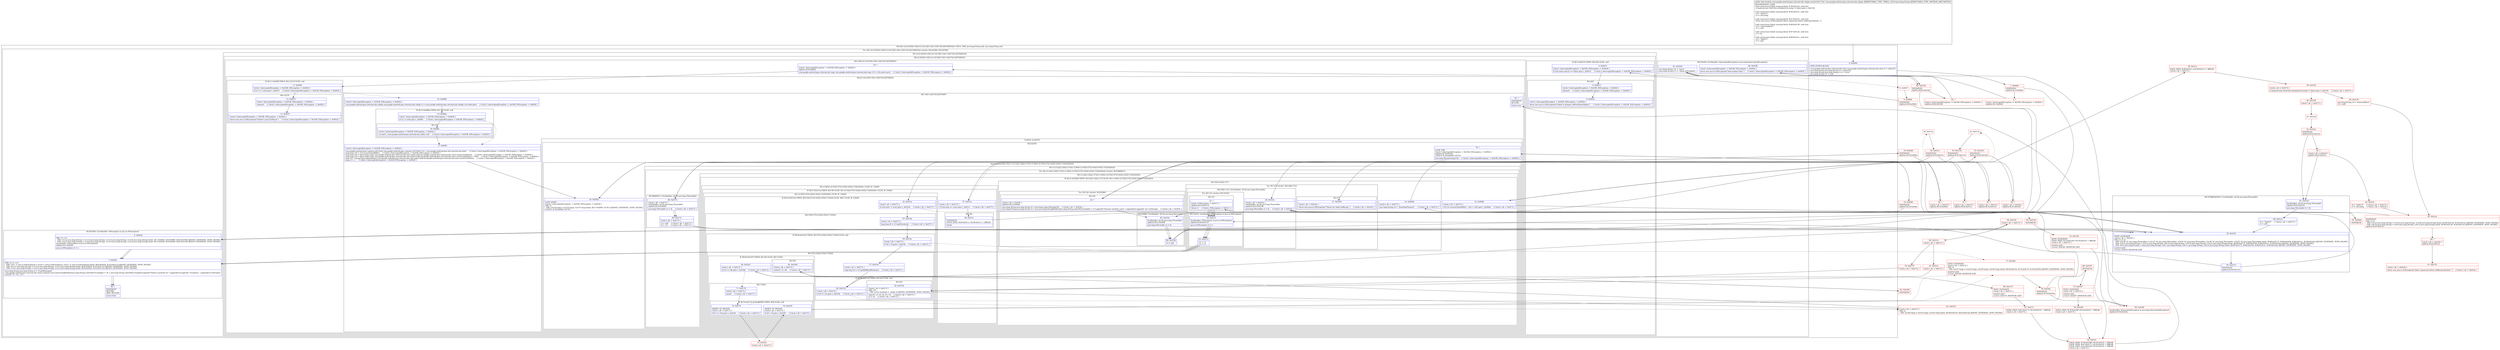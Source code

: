 digraph "CFG forcom.google.android.gms.internal.ads.zzbgm.zzex(Ljava\/lang\/String;)Z" {
subgraph cluster_Region_1398474931 {
label = "R(2:0|(1:(2:(2:4|5)|(2:10|(2:(2:12|13)|(5:14|(1:16)|17|(2:d2|79)|95)))))) | DECL_VAR: java.lang.String null, java.lang.String null\l";
node [shape=record,color=blue];
Node_0 [shape=record,label="{0\:\ 0x0000|MTH_ENTER_BLOCK\l|com.google.android.gms.internal.ads.zzhn com.google.android.gms.internal.ads.zzhn r2 = zzfa(r25)\ljava.lang.String java.lang.String r5 = zzey(r25)\ljava.lang.String java.lang.String r12 = \"error\"\ljava.lang.String r11 = null\l}"];
subgraph cluster_TryCatchRegion_1775930950 {
label = "Try: R(1:(2:(2:4|5)|(2:10|(2:(2:12|13)|(5:14|(1:16)|17|(2:d2|79)|95))))) catches: R(2:81|84), R(3:6|7|94)";
node [shape=record,color=blue];
subgraph cluster_Region_750986030 {
label = "R(1:(2:(2:4|5)|(2:10|(2:(2:12|13)|(5:14|(1:16)|17|(2:d2|79)|95)))))";
node [shape=record,color=blue];
subgraph cluster_Region_1275100381 {
label = "R(2:(2:4|5)|(2:10|(2:(2:12|13)|(5:14|(1:16)|17|(2:d2|79)|95))))";
node [shape=record,color=blue];
subgraph cluster_IfRegion_724845819 {
label = "IF [B:3:0x0013] THEN: R(2:4|5) ELSE: null";
node [shape=record,color=blue];
Node_3 [shape=record,label="{3\:\ 0x0013|Catch:\{ InterruptedException \-\> 0x018f, IOException \-\> 0x0024 \}\l|if (r24.zzefs.zza(r2) == false) goto L_0x0015     \/\/ Catch:\{ InterruptedException \-\> 0x018f, IOException \-\> 0x0024 \}\l}"];
subgraph cluster_Region_598061171 {
label = "R(2:4|5)";
node [shape=record,color=blue];
Node_4 [shape=record,label="{4\:\ 0x0015|Catch:\{ InterruptedException \-\> 0x018f, IOException \-\> 0x0024 \}\l|release()     \/\/ Catch:\{ InterruptedException \-\> 0x018f, IOException \-\> 0x0024 \}\l}"];
Node_5 [shape=record,label="{5\:\ 0x0023|Catch:\{ InterruptedException \-\> 0x018f, IOException \-\> 0x0024 \}\l|throw new java.io.IOException(\"Failed to prepare AdExoPlayerHelper\")     \/\/ Catch:\{ InterruptedException \-\> 0x018f, IOException \-\> 0x0024 \}\l}"];
}
}
subgraph cluster_Region_211636897 {
label = "R(2:10|(2:(2:12|13)|(5:14|(1:16)|17|(2:d2|79)|95)))";
node [shape=record,color=blue];
Node_10 [shape=record,label="{10\:\ ?|Catch:\{ InterruptedException \-\> 0x018f, IOException \-\> 0x0024 \}\lSplitter:B:9:0x0069\l|com.google.android.gms.internal.ads.zzge com.google.android.gms.internal.ads.zzge r13 = r24.zzefs.zzys()     \/\/ Catch:\{ InterruptedException \-\> 0x018f, IOException \-\> 0x0024 \}\l}"];
subgraph cluster_Region_514896639 {
label = "R(2:(2:12|13)|(5:14|(1:16)|17|(2:d2|79)|95))";
node [shape=record,color=blue];
subgraph cluster_IfRegion_281450318 {
label = "IF [B:11:0x006f] THEN: R(2:12|13) ELSE: null";
node [shape=record,color=blue];
Node_11 [shape=record,label="{11\:\ 0x006f|Catch:\{ InterruptedException \-\> 0x018f, IOException \-\> 0x0024 \}\l|if (r13 == null) goto L_0x0071     \/\/ Catch:\{ InterruptedException \-\> 0x018f, IOException \-\> 0x0024 \}\l}"];
subgraph cluster_Region_727660628 {
label = "R(2:12|13)";
node [shape=record,color=blue];
Node_12 [shape=record,label="{12\:\ 0x0071|Catch:\{ InterruptedException \-\> 0x018f, IOException \-\> 0x0024 \}\l|release()     \/\/ Catch:\{ InterruptedException \-\> 0x018f, IOException \-\> 0x0024 \}\l}"];
Node_13 [shape=record,label="{13\:\ 0x007f|Catch:\{ InterruptedException \-\> 0x018f, IOException \-\> 0x0024 \}\l|throw new java.io.IOException(\"Failed to get ExoPlayer\")     \/\/ Catch:\{ InterruptedException \-\> 0x018f, IOException \-\> 0x0024 \}\l}"];
}
}
subgraph cluster_Region_1474373958 {
label = "R(5:14|(1:16)|17|(2:d2|79)|95)";
node [shape=record,color=blue];
Node_14 [shape=record,label="{14\:\ 0x0080|Catch:\{ InterruptedException \-\> 0x018f, IOException \-\> 0x0024 \}\l|com.google.android.gms.internal.ads.zzbdg com.google.android.gms.internal.ads.zzbdg r2 = (com.google.android.gms.internal.ads.zzbdg) r24.zzehv.get()     \/\/ Catch:\{ InterruptedException \-\> 0x018f, IOException \-\> 0x0024 \}\l}"];
subgraph cluster_IfRegion_1941551123 {
label = "IF [B:15:0x008a] THEN: R(1:16) ELSE: null";
node [shape=record,color=blue];
Node_15 [shape=record,label="{15\:\ 0x008a|Catch:\{ InterruptedException \-\> 0x018f, IOException \-\> 0x0024 \}\l|if (r2 != null) goto L_0x008c     \/\/ Catch:\{ InterruptedException \-\> 0x018f, IOException \-\> 0x0024 \}\l}"];
subgraph cluster_Region_859496810 {
label = "R(1:16)";
node [shape=record,color=blue];
Node_16 [shape=record,label="{16\:\ 0x008c|Catch:\{ InterruptedException \-\> 0x018f, IOException \-\> 0x0024 \}\l|r2.zza(r5, (com.google.android.gms.internal.ads.zzbfu) r24)     \/\/ Catch:\{ InterruptedException \-\> 0x018f, IOException \-\> 0x0024 \}\l}"];
}
}
Node_17 [shape=record,label="{17\:\ 0x0091|Catch:\{ InterruptedException \-\> 0x018f, IOException \-\> 0x0024 \}\l|com.google.android.gms.common.util.Clock com.google.android.gms.common.util.Clock r14 = com.google.android.gms.ads.internal.zzk.zzln()     \/\/ Catch:\{ InterruptedException \-\> 0x018f, IOException \-\> 0x0024 \}\llong long r16 = r14.currentTimeMillis()     \/\/ Catch:\{ InterruptedException \-\> 0x018f, IOException \-\> 0x0024 \}\llong long r18 = ((java.lang.Long) com.google.android.gms.internal.ads.zzyr.zzpe().zzd(com.google.android.gms.internal.ads.zzact.zzclz)).longValue()     \/\/ Catch:\{ InterruptedException \-\> 0x018f, IOException \-\> 0x0024 \}\llong long r20 = ((java.lang.Long) com.google.android.gms.internal.ads.zzyr.zzpe().zzd(com.google.android.gms.internal.ads.zzact.zzcly)).longValue() * 1000     \/\/ Catch:\{ InterruptedException \-\> 0x018f, IOException \-\> 0x0024 \}\llong r22 = (long) ((java.lang.Integer) com.google.android.gms.internal.ads.zzyr.zzpe().zzd(com.google.android.gms.internal.ads.zzact.zzclx)).intValue()     \/\/ Catch:\{ InterruptedException \-\> 0x018f, IOException \-\> 0x0024 \}\llong r2 = \-1     \/\/ Catch:\{ InterruptedException \-\> 0x018f, IOException \-\> 0x0024 \}\l}"];
subgraph cluster_LoopRegion_1693863798 {
label = "LOOP:0: (2:d2|79)";
node [shape=record,color=blue];
subgraph cluster_Region_1096279011 {
label = "R(2:d2|79)";
node [shape=record,color=blue];
subgraph cluster_SynchronizedRegion_1784565171 {
label = "Synchronized:R(2:18|(1:(1:(3:22|(1:24)|(1:27))(1:(1:90)(1:(2:55|(3:57|(1:62)|(1:65)(2:71|(0))))(0))))))";
node [shape=record,color=blue];
Node_18 [shape=record,label="{18\:\ 0x00d2|LOOP_START\lCatch:\{ InterruptedException \-\> 0x018f, IOException \-\> 0x0024 \}\lPHI: r2 \l  PHI: (r2v24 long) = (r2v23 long), (r2v37 long) binds: [B:17:0x0091, B:79:?] A[DONT_GENERATE, DONT_INLINE]\lLOOP:0: B:18:0x00d2\-\>B:79:?\l}"];
subgraph cluster_Region_1910652237 {
label = "R(1:(1:(3:22|(1:24)|(1:27))(1:(1:90)(1:(2:55|(3:57|(1:62)|(1:65)(2:71|(0))))(0)))))";
node [shape=record,color=blue];
subgraph cluster_TryCatchRegion_598554301 {
label = "Try: R(1:(3:22|(1:24)|(1:27))(1:(1:90)(1:(2:55|(3:57|(1:62)|(1:65)(2:71|(0))))(0)))) catches: R(3:68|69|31)";
node [shape=record,color=blue];
subgraph cluster_Region_1979076673 {
label = "R(1:(3:22|(1:24)|(1:27))(1:(1:90)(1:(2:55|(3:57|(1:62)|(1:65)(2:71|(0))))(0))))";
node [shape=record,color=blue];
subgraph cluster_IfRegion_192842781 {
label = "IF [B:21:0x00db] THEN: R(3:22|(1:24)|(1:27)) ELSE: R(1:(1:90)(1:(2:55|(3:57|(1:62)|(1:65)(2:71|(0))))(0)))";
node [shape=record,color=blue];
Node_21 [shape=record,label="{21\:\ 0x00db|Catch:\{ all \-\> 0x0172 \}\l|if ((r14.currentTimeMillis() \- r16) \> r20) goto L_0x00dd     \/\/ Catch:\{ all \-\> 0x0172 \}\l}"];
subgraph cluster_Region_760338101 {
label = "R(3:22|(1:24)|(1:27))";
node [shape=record,color=blue];
Node_22 [shape=record,label="{22\:\ 0x00dd|Catch:\{ all \-\> 0x0172 \}\l|java.lang.String r4 = \"downloadTimeout\"     \/\/ Catch:\{ all \-\> 0x0172 \}\l}"];
subgraph cluster_TryCatchRegion_1843247257 {
label = "Try: R(1:24) catches: R(2:85|86)";
node [shape=record,color=blue];
subgraph cluster_Region_530729366 {
label = "R(1:24)";
node [shape=record,color=blue];
Node_24 [shape=record,label="{24\:\ ?|Catch:\{ all \-\> 0x019c \}\lSplitter:B:23:0x00df\l|java.lang.String java.lang.String r2 = java.lang.Long.toString(r20)     \/\/ Catch:\{ all \-\> 0x019c \}\ljava.lang.String java.lang.String r3 = new java.lang.StringBuilder(java.lang.String.valueOf(r2).length() + 27).append(\"Timeout reached. Limit: \").append(r2).append(\" ms\").toString()     \/\/ Catch:\{ all \-\> 0x019c \}\l}"];
}
subgraph cluster_Region_540198364 {
label = "R(2:85|86) | ExcHandler: all (th java.lang.Throwable)\l";
node [shape=record,color=blue];
Node_85 [shape=record,label="{85\:\ 0x019c|ExcHandler: all (th java.lang.Throwable)\lSplitter:B:23:0x00df\l|java.lang.Throwable r2 = th\l}"];
Node_86 [shape=record,label="{86\:\ 0x019d|r3 = null\l}"];
}
}
subgraph cluster_TryCatchRegion_230025274 {
label = "Try: R(1:27) catches: R(2:28|(1:31))";
node [shape=record,color=blue];
subgraph cluster_Region_1197944815 {
label = "R(1:27)";
node [shape=record,color=blue];
Node_27 [shape=record,label="{27\:\ 0x010d|Catch:\{ all \-\> 0x010e \}\l|throw new java.io.IOException(\"Timed out while buffering.\")     \/\/ Catch:\{ all \-\> 0x010e \}\l}"];
}
subgraph cluster_Region_13900570 {
label = "R(2:28|(1:31)) | ExcHandler: all (th java.lang.Throwable)\l";
node [shape=record,color=blue];
Node_28 [shape=record,label="{28\:\ 0x010e|Catch:\{ all \-\> 0x010e \}\lExcHandler: all (th java.lang.Throwable)\lSplitter:B:25:0x0106\l|java.lang.Throwable r2 = th     \/\/ Catch:\{ all \-\> 0x010e \}\l}"];
subgraph cluster_TryCatchRegion_5075689 {
label = "Try: R(1:31) catches: R(2:32|33)";
node [shape=record,color=blue];
subgraph cluster_Region_572239586 {
label = "R(1:31)";
node [shape=record,color=blue];
Node_31 [shape=record,label="{31\:\ ?|Catch:\{ IOException \-\> 0x0111 \}\lSplitter:B:30:0x0110\l|throw r2     \/\/ Catch:\{ IOException \-\> 0x0111 \}\l}"];
}
subgraph cluster_Region_2140957551 {
label = "R(2:32|33) | ExcHandler: IOException (e java.io.IOException)\l";
node [shape=record,color=blue];
Node_32 [shape=record,label="{32\:\ 0x0111|ExcHandler: IOException (e java.io.IOException)\lSplitter:B:30:0x0110\l|java.io.IOException r2 = e\l}"];
Node_33 [shape=record,label="{33\:\ 0x0112|r11 = r3\lr12 = r4\l}"];
}
}
}
}
}
subgraph cluster_Region_1560143129 {
label = "R(1:(1:90)(1:(2:55|(3:57|(1:62)|(1:65)(2:71|(0))))(0))) | ELSE_IF_CHAIN\l";
node [shape=record,color=blue];
subgraph cluster_IfRegion_2085697879 {
label = "IF [B:37:0x011a] THEN: R(1:90) ELSE: R(1:(2:55|(3:57|(1:62)|(1:65)(2:71|(0))))(0)) | ELSE_IF_CHAIN\l";
node [shape=record,color=blue];
Node_37 [shape=record,label="{37\:\ 0x011a|Catch:\{ all \-\> 0x0172 \}\l|if (r24.zzeij == true) goto L_0x011c     \/\/ Catch:\{ all \-\> 0x0172 \}\l}"];
subgraph cluster_Region_392222222 {
label = "R(1:90)";
node [shape=record,color=blue];
Node_90 [shape=record,label="{90\:\ 0x011c|SYNTHETIC\lEDGE_INSN: B:90:0x011c\-\>B:38:0x011c ?: BREAK  \l|break\l}"];
}
subgraph cluster_Region_1760761534 {
label = "R(1:(2:55|(3:57|(1:62)|(1:65)(2:71|(0))))(0)) | ELSE_IF_CHAIN\l";
node [shape=record,color=blue];
subgraph cluster_IfRegion_1528161172 {
label = "IF [B:52:0x013e] THEN: R(2:55|(3:57|(1:62)|(1:65)(2:71|(0)))) ELSE: R(0) | ELSE_IF_CHAIN\l";
node [shape=record,color=blue];
Node_52 [shape=record,label="{52\:\ 0x013e|Catch:\{ all \-\> 0x0172 \}\l|if (r24.zzeir != true) goto L_0x0144     \/\/ Catch:\{ all \-\> 0x0172 \}\l}"];
subgraph cluster_Region_1595204988 {
label = "R(2:55|(3:57|(1:62)|(1:65)(2:71|(0))))";
node [shape=record,color=blue];
Node_55 [shape=record,label="{55\:\ 0x0144|Catch:\{ all \-\> 0x0172 \}\l|long long r8 = r13.getDuration()     \/\/ Catch:\{ all \-\> 0x0172 \}\l}"];
subgraph cluster_IfRegion_606549957 {
label = "IF [B:56:0x014c] THEN: R(3:57|(1:62)|(1:65)(2:71|(0))) ELSE: null";
node [shape=record,color=blue];
Node_56 [shape=record,label="{56\:\ 0x014c|Catch:\{ all \-\> 0x0172 \}\l|if (r8 \> 0) goto L_0x014e     \/\/ Catch:\{ all \-\> 0x0172 \}\l}"];
subgraph cluster_Region_831487372 {
label = "R(3:57|(1:62)|(1:65)(2:71|(0)))";
node [shape=record,color=blue];
Node_57 [shape=record,label="{57\:\ 0x014e|Catch:\{ all \-\> 0x0172 \}\l|long long r6 = r13.getBufferedPosition()     \/\/ Catch:\{ all \-\> 0x0172 \}\l}"];
subgraph cluster_IfRegion_1577352452 {
label = "IF [B:58:0x0154] THEN: R(1:62) ELSE: null";
node [shape=record,color=blue];
Node_58 [shape=record,label="{58\:\ 0x0154|Catch:\{ all \-\> 0x0172 \}\l|if (r6 != r2) goto L_0x0156     \/\/ Catch:\{ all \-\> 0x0172 \}\l}"];
subgraph cluster_Region_424077547 {
label = "R(1:62)";
node [shape=record,color=blue];
Node_62 [shape=record,label="{62\:\ 0x015d|Catch:\{ all \-\> 0x0172 \}\lPHI: r10 \l  PHI: (r10v1 boolean) =  binds: [] A[DONT_GENERATE, DONT_INLINE]\l|zza(r25, r5, r6, r8, r6 \> 0)     \/\/ Catch:\{ all \-\> 0x0172 \}\lr2 = r6     \/\/ Catch:\{ all \-\> 0x0172 \}\l}"];
}
}
subgraph cluster_IfRegion_1505137176 {
label = "IF [B:64:0x0167] THEN: R(1:65) ELSE: R(2:71|(0))";
node [shape=record,color=blue];
Node_64 [shape=record,label="{64\:\ 0x0167|Catch:\{ all \-\> 0x0172 \}\l|if (r6 \>= r8) goto L_0x0169     \/\/ Catch:\{ all \-\> 0x0172 \}\l}"];
subgraph cluster_Region_315848160 {
label = "R(1:65)";
node [shape=record,color=blue];
Node_65 [shape=record,label="{65\:\ 0x0169|Catch:\{ all \-\> 0x0172 \}\l|zzb(r25, r5, r8)     \/\/ Catch:\{ all \-\> 0x0172 \}\l}"];
}
subgraph cluster_Region_779874848 {
label = "R(2:71|(0))";
node [shape=record,color=blue];
Node_71 [shape=record,label="{71\:\ 0x0178|Catch:\{ all \-\> 0x0172 \}\l|zzzw()     \/\/ Catch:\{ all \-\> 0x0172 \}\l}"];
subgraph cluster_IfRegion_560268113 {
label = "IF [B:72:0x017f, B:74:0x0185] THEN: R(0) ELSE: null";
node [shape=record,color=blue];
Node_72 [shape=record,label="{72\:\ 0x017f|ADDED_TO_REGION\lCatch:\{ all \-\> 0x0172 \}\l|if (0 \>= r22) goto L_0x0181     \/\/ Catch:\{ all \-\> 0x0172 \}\l}"];
Node_74 [shape=record,label="{74\:\ 0x0185|ADDED_TO_REGION\lCatch:\{ all \-\> 0x0172 \}\l|if (r6 \> 0) goto L_0x0187     \/\/ Catch:\{ all \-\> 0x0172 \}\l}"];
subgraph cluster_Region_1060802887 {
label = "R(0)";
node [shape=record,color=blue];
}
}
}
}
}
}
}
subgraph cluster_Region_1334589176 {
label = "R(0)";
node [shape=record,color=blue];
}
}
}
}
}
}
}
subgraph cluster_Region_1489421940 {
label = "R(3:68|69|31) | ExcHandler: all (th java.lang.Throwable)\l";
node [shape=record,color=blue];
Node_68 [shape=record,label="{68\:\ 0x0172|Catch:\{ all \-\> 0x0172 \}\lExcHandler: all (th java.lang.Throwable)\lSplitter:B:19:0x00d3\l|java.lang.Throwable r2 = th     \/\/ Catch:\{ all \-\> 0x0172 \}\l}"];
Node_69 [shape=record,label="{69\:\ 0x0173|Catch:\{ all \-\> 0x0172 \}\l|r3 = null     \/\/ Catch:\{ all \-\> 0x0172 \}\lr4 = r12     \/\/ Catch:\{ all \-\> 0x0172 \}\l}"];
Node_31 [shape=record,label="{31\:\ ?|Catch:\{ IOException \-\> 0x0111 \}\lSplitter:B:30:0x0110\l|throw r2     \/\/ Catch:\{ IOException \-\> 0x0111 \}\l}"];
}
}
}
}
Node_79 [shape=record,label="{79\:\ ?|LOOP_END\lCatch:\{ InterruptedException \-\> 0x018f, IOException \-\> 0x0024 \}\lSplitter:B:78:0x018a\lLOOP:0: B:18:0x00d2\-\>B:79:?\l|java.lang.Thread.sleep(r18)     \/\/ Catch:\{ InterruptedException \-\> 0x018f, IOException \-\> 0x0024 \}\l}"];
}
}
Node_95 [shape=record,label="{95\:\ ?|SYNTHETIC\lRETURN\l|return true\l}"];
}
}
}
}
}
subgraph cluster_Region_1362351559 {
label = "R(2:81|84) | ExcHandler: InterruptedException (e java.lang.InterruptedException)\l";
node [shape=record,color=blue];
Node_81 [shape=record,label="{81\:\ 0x0190|java.lang.String r12 = \"error\"\ljava.lang.String r11 = \"Sleep interrupted.\"\l}"];
Node_84 [shape=record,label="{84\:\ 0x019b|Catch:\{ InterruptedException \-\> 0x018f, IOException \-\> 0x0024 \}\l|throw new java.io.IOException(\"Interrupted sleep.\")     \/\/ Catch:\{ InterruptedException \-\> 0x018f, IOException \-\> 0x0024 \}\l}"];
}
subgraph cluster_Region_457832669 {
label = "R(3:6|7|94) | ExcHandler: IOException (e java.io.IOException)\l";
node [shape=record,color=blue];
Node_6 [shape=record,label="{6\:\ 0x0024|PHI: r11 r12 \l  PHI: (r11v2 java.lang.String) = (r11v0 java.lang.String), (r11v0 java.lang.String), (r11v6 java.lang.String) binds: [B:1:0x000d, B:9:0x0069, B:82:0x0194] A[DONT_GENERATE, DONT_INLINE]\l  PHI: (r12v2 java.lang.String) = (r12v0 java.lang.String), (r12v0 java.lang.String), (r12v4 java.lang.String) binds: [B:1:0x000d, B:9:0x0069, B:82:0x0194] A[DONT_GENERATE, DONT_INLINE]\lExcHandler: IOException (e java.io.IOException)\lSplitter:B:1:0x000d\l|java.io.IOException r2 = e\l}"];
Node_7 [shape=record,label="{7\:\ 0x0025|PHI: r2 r11 r12 \l  PHI: (r2v1 'e' java.io.IOException) = (r2v6 'e' java.io.IOException), (r2v27 'e' java.io.IOException) binds: [B:6:0x0024, B:33:0x0112] A[DONT_GENERATE, DONT_INLINE]\l  PHI: (r11v1 java.lang.String) = (r11v2 java.lang.String), (r11v3 java.lang.String) binds: [B:6:0x0024, B:33:0x0112] A[DONT_GENERATE, DONT_INLINE]\l  PHI: (r12v1 java.lang.String) = (r12v2 java.lang.String), (r12v3 java.lang.String) binds: [B:6:0x0024, B:33:0x0112] A[DONT_GENERATE, DONT_INLINE]\l|java.lang.String java.lang.String r2 = r2.getMessage()\lcom.google.android.gms.internal.ads.zzaxa.zzep(new java.lang.StringBuilder(java.lang.String.valueOf(r25).length() + 34 + java.lang.String.valueOf(r2).length()).append(\"Failed to preload url \").append(r25).append(\" Exception: \").append(r2).toString())\lzza(r25, r5, r12, r11)\l}"];
Node_94 [shape=record,label="{94\:\ ?|SYNTHETIC\lRETURN\lORIG_RETURN\l|return false\l}"];
}
}
}
subgraph cluster_Region_457832669 {
label = "R(3:6|7|94) | ExcHandler: IOException (e java.io.IOException)\l";
node [shape=record,color=blue];
Node_6 [shape=record,label="{6\:\ 0x0024|PHI: r11 r12 \l  PHI: (r11v2 java.lang.String) = (r11v0 java.lang.String), (r11v0 java.lang.String), (r11v6 java.lang.String) binds: [B:1:0x000d, B:9:0x0069, B:82:0x0194] A[DONT_GENERATE, DONT_INLINE]\l  PHI: (r12v2 java.lang.String) = (r12v0 java.lang.String), (r12v0 java.lang.String), (r12v4 java.lang.String) binds: [B:1:0x000d, B:9:0x0069, B:82:0x0194] A[DONT_GENERATE, DONT_INLINE]\lExcHandler: IOException (e java.io.IOException)\lSplitter:B:1:0x000d\l|java.io.IOException r2 = e\l}"];
Node_7 [shape=record,label="{7\:\ 0x0025|PHI: r2 r11 r12 \l  PHI: (r2v1 'e' java.io.IOException) = (r2v6 'e' java.io.IOException), (r2v27 'e' java.io.IOException) binds: [B:6:0x0024, B:33:0x0112] A[DONT_GENERATE, DONT_INLINE]\l  PHI: (r11v1 java.lang.String) = (r11v2 java.lang.String), (r11v3 java.lang.String) binds: [B:6:0x0024, B:33:0x0112] A[DONT_GENERATE, DONT_INLINE]\l  PHI: (r12v1 java.lang.String) = (r12v2 java.lang.String), (r12v3 java.lang.String) binds: [B:6:0x0024, B:33:0x0112] A[DONT_GENERATE, DONT_INLINE]\l|java.lang.String java.lang.String r2 = r2.getMessage()\lcom.google.android.gms.internal.ads.zzaxa.zzep(new java.lang.StringBuilder(java.lang.String.valueOf(r25).length() + 34 + java.lang.String.valueOf(r2).length()).append(\"Failed to preload url \").append(r25).append(\" Exception: \").append(r2).toString())\lzza(r25, r5, r12, r11)\l}"];
Node_94 [shape=record,label="{94\:\ ?|SYNTHETIC\lRETURN\lORIG_RETURN\l|return false\l}"];
}
subgraph cluster_Region_13900570 {
label = "R(2:28|(1:31)) | ExcHandler: all (th java.lang.Throwable)\l";
node [shape=record,color=blue];
Node_28 [shape=record,label="{28\:\ 0x010e|Catch:\{ all \-\> 0x010e \}\lExcHandler: all (th java.lang.Throwable)\lSplitter:B:25:0x0106\l|java.lang.Throwable r2 = th     \/\/ Catch:\{ all \-\> 0x010e \}\l}"];
subgraph cluster_TryCatchRegion_5075689 {
label = "Try: R(1:31) catches: R(2:32|33)";
node [shape=record,color=blue];
subgraph cluster_Region_572239586 {
label = "R(1:31)";
node [shape=record,color=blue];
Node_31 [shape=record,label="{31\:\ ?|Catch:\{ IOException \-\> 0x0111 \}\lSplitter:B:30:0x0110\l|throw r2     \/\/ Catch:\{ IOException \-\> 0x0111 \}\l}"];
}
subgraph cluster_Region_2140957551 {
label = "R(2:32|33) | ExcHandler: IOException (e java.io.IOException)\l";
node [shape=record,color=blue];
Node_32 [shape=record,label="{32\:\ 0x0111|ExcHandler: IOException (e java.io.IOException)\lSplitter:B:30:0x0110\l|java.io.IOException r2 = e\l}"];
Node_33 [shape=record,label="{33\:\ 0x0112|r11 = r3\lr12 = r4\l}"];
}
}
}
subgraph cluster_Region_2140957551 {
label = "R(2:32|33) | ExcHandler: IOException (e java.io.IOException)\l";
node [shape=record,color=blue];
Node_32 [shape=record,label="{32\:\ 0x0111|ExcHandler: IOException (e java.io.IOException)\lSplitter:B:30:0x0110\l|java.io.IOException r2 = e\l}"];
Node_33 [shape=record,label="{33\:\ 0x0112|r11 = r3\lr12 = r4\l}"];
}
subgraph cluster_Region_1489421940 {
label = "R(3:68|69|31) | ExcHandler: all (th java.lang.Throwable)\l";
node [shape=record,color=blue];
Node_68 [shape=record,label="{68\:\ 0x0172|Catch:\{ all \-\> 0x0172 \}\lExcHandler: all (th java.lang.Throwable)\lSplitter:B:19:0x00d3\l|java.lang.Throwable r2 = th     \/\/ Catch:\{ all \-\> 0x0172 \}\l}"];
Node_69 [shape=record,label="{69\:\ 0x0173|Catch:\{ all \-\> 0x0172 \}\l|r3 = null     \/\/ Catch:\{ all \-\> 0x0172 \}\lr4 = r12     \/\/ Catch:\{ all \-\> 0x0172 \}\l}"];
Node_31 [shape=record,label="{31\:\ ?|Catch:\{ IOException \-\> 0x0111 \}\lSplitter:B:30:0x0110\l|throw r2     \/\/ Catch:\{ IOException \-\> 0x0111 \}\l}"];
}
subgraph cluster_Region_1362351559 {
label = "R(2:81|84) | ExcHandler: InterruptedException (e java.lang.InterruptedException)\l";
node [shape=record,color=blue];
Node_81 [shape=record,label="{81\:\ 0x0190|java.lang.String r12 = \"error\"\ljava.lang.String r11 = \"Sleep interrupted.\"\l}"];
Node_84 [shape=record,label="{84\:\ 0x019b|Catch:\{ InterruptedException \-\> 0x018f, IOException \-\> 0x0024 \}\l|throw new java.io.IOException(\"Interrupted sleep.\")     \/\/ Catch:\{ InterruptedException \-\> 0x018f, IOException \-\> 0x0024 \}\l}"];
}
subgraph cluster_Region_540198364 {
label = "R(2:85|86) | ExcHandler: all (th java.lang.Throwable)\l";
node [shape=record,color=blue];
Node_85 [shape=record,label="{85\:\ 0x019c|ExcHandler: all (th java.lang.Throwable)\lSplitter:B:23:0x00df\l|java.lang.Throwable r2 = th\l}"];
Node_86 [shape=record,label="{86\:\ 0x019d|r3 = null\l}"];
}
subgraph cluster_Region_997287390 {
label = "R(5:87|88|29|30|31) | ExcHandler: all (th java.lang.Throwable)\l";
node [shape=record,color=blue];
Node_87 [shape=record,label="{87\:\ 0x01a0|ExcHandler: all (th java.lang.Throwable)\lSplitter:B:42:0x012a\l|java.lang.Throwable r2 = th\l}"];
Node_88 [shape=record,label="{88\:\ 0x01a1|r4 = \"badUrl\"     \/\/ Catch:\{ all \-\> 0x0172 \}\lr3 = null\l}"];
Node_29 [shape=record,label="{29\:\ 0x010f|DONT_GENERATE\lCatch:\{ all \-\> 0x010e \}\lPHI: r2 r3 r4 \l  PHI: (r2v26 'th' java.lang.Throwable) = (r2v25 'th' java.lang.Throwable), (r2v28 'th' java.lang.Throwable), (r2v36 'th' java.lang.Throwable), (r2v45 'th' java.lang.Throwable) binds: [B:69:0x0173, B:86:0x019d, B:88:0x01a1, B:28:0x010e] A[DONT_GENERATE, DONT_INLINE]\l  PHI: (r3v13 java.lang.String) = (r3v12 java.lang.String), (r3v14 java.lang.String), (r3v25 java.lang.String), (r3v23 java.lang.String) binds: [B:69:0x0173, B:86:0x019d, B:88:0x01a1, B:28:0x010e] A[DONT_GENERATE, DONT_INLINE]\l  PHI: (r4v5 java.lang.String) = (r4v4 java.lang.String), (r4v7 java.lang.String), (r4v11 java.lang.String), (r4v10 java.lang.String) binds: [B:69:0x0173, B:86:0x019d, B:88:0x01a1, B:28:0x010e] A[DONT_GENERATE, DONT_INLINE]\l|monitor\-exit(\l\/\/ error: 0x010f: MONITOR_EXIT  \l}"];
Node_30 [shape=record,label="{30\:\ 0x0110|SYNTHETIC\lSplitter:B:30:0x0110\l}"];
Node_31 [shape=record,label="{31\:\ ?|Catch:\{ IOException \-\> 0x0111 \}\lSplitter:B:30:0x0110\l|throw r2     \/\/ Catch:\{ IOException \-\> 0x0111 \}\l}"];
}
Node_1 [shape=record,color=red,label="{1\:\ 0x000d|SYNTHETIC\lSplitter:B:1:0x000d\l}"];
Node_2 [shape=record,color=red,label="{2\:\ ?|Catch:\{ InterruptedException \-\> 0x018f, IOException \-\> 0x0024 \}\lSplitter:B:1:0x000d\l}"];
Node_8 [shape=record,color=red,label="{8\:\ 0x0067}"];
Node_9 [shape=record,color=red,label="{9\:\ 0x0069|SYNTHETIC\lSplitter:B:9:0x0069\l}"];
Node_19 [shape=record,color=red,label="{19\:\ 0x00d3|SYNTHETIC\lSplitter:B:19:0x00d3\l}"];
Node_20 [shape=record,color=red,label="{20\:\ ?|Catch:\{ all \-\> 0x0172 \}\lSplitter:B:19:0x00d3\l}"];
Node_23 [shape=record,color=red,label="{23\:\ 0x00df|SYNTHETIC\lSplitter:B:23:0x00df\l}"];
Node_25 [shape=record,color=red,label="{25\:\ 0x0106|SYNTHETIC\lSplitter:B:25:0x0106\l}"];
Node_26 [shape=record,color=red,label="{26\:\ ?|Catch:\{ all \-\> 0x010e \}\lSplitter:B:25:0x0106\l}"];
Node_34 [shape=record,color=red,label="{34\:\ 0x0116}"];
Node_35 [shape=record,color=red,label="{35\:\ 0x0118|SYNTHETIC\lSplitter:B:35:0x0118\l}"];
Node_36 [shape=record,color=red,label="{36\:\ ?|Catch:\{ all \-\> 0x0172 \}\lSplitter:B:35:0x0118\l}"];
Node_38 [shape=record,color=red,label="{38\:\ 0x011c|EDGE_INSN: B:90:0x011c\-\>B:38:0x011c ?: BREAK  \lCatch:\{ all \-\> 0x0172 \}\l}"];
Node_39 [shape=record,color=red,label="{39\:\ 0x0124|Catch:\{ all \-\> 0x0172 \}\l|if (android.text.TextUtils.isEmpty(r24.zzeiq) != false) goto L_0x0136     \/\/ Catch:\{ all \-\> 0x0172 \}\l}"];
Node_40 [shape=record,color=red,label="{40\:\ 0x0126|Catch:\{ all \-\> 0x0172 \}\l}"];
Node_41 [shape=record,color=red,label="{41\:\ 0x0128}"];
Node_42 [shape=record,color=red,label="{42\:\ 0x012a|SYNTHETIC\lSplitter:B:42:0x012a\l}"];
Node_43 [shape=record,color=red,label="{43\:\ ?|Catch:\{ all \-\> 0x01a0 \}\lSplitter:B:42:0x012a\l}"];
Node_44 [shape=record,color=red,label="{44\:\ 0x012c|r4 = \"badUrl\"     \/\/ Catch:\{ all \-\> 0x0172 \}\lr3 = r24.zzeiq     \/\/ Catch:\{ all \-\> 0x01a0 \}\l}"];
Node_45 [shape=record,color=red,label="{45\:\ 0x012e|SYNTHETIC\lPHI: r3 r4 \l  PHI: (r3v23 java.lang.String) = (r3v22 java.lang.String), (r3v26 java.lang.String) binds: [B:48:0x0136, B:44:0x012c] A[DONT_GENERATE, DONT_INLINE]\l  PHI: (r4v10 java.lang.String) = (r4v9 java.lang.String), (r4v12 java.lang.String) binds: [B:48:0x0136, B:44:0x012c] A[DONT_GENERATE, DONT_INLINE]\lSplitter:B:45:0x012e\l}"];
Node_46 [shape=record,color=red,label="{46\:\ ?|Catch:\{ all \-\> 0x010e \}\lSplitter:B:45:0x012e\l}"];
Node_47 [shape=record,color=red,label="{47\:\ 0x0135|Catch:\{ all \-\> 0x010e \}\l|throw new java.io.IOException(\"Abort requested before buffering finished. \")     \/\/ Catch:\{ all \-\> 0x010e \}\l}"];
Node_48 [shape=record,color=red,label="{48\:\ 0x0136|java.lang.String r4 = \"externalAbort\"\lr3 = null\l}"];
Node_49 [shape=record,color=red,label="{49\:\ 0x013a}"];
Node_50 [shape=record,color=red,label="{50\:\ 0x013c|SYNTHETIC\lSplitter:B:50:0x013c\l}"];
Node_51 [shape=record,color=red,label="{51\:\ ?|Catch:\{ all \-\> 0x0172 \}\lSplitter:B:50:0x013c\l}"];
Node_53 [shape=record,color=red,label="{53\:\ 0x0140|DONT_GENERATE\lEDGE_INSN: B:53:0x0140\-\>B:54:0x0141 ?: BREAK  \lCatch:\{ all \-\> 0x0172 \}\l|monitor\-exit(\l\/\/ error: 0x0140: MONITOR_EXIT  \l}"];
Node_54 [shape=record,color=red,label="{54\:\ 0x0141|EDGE_INSN: B:76:0x0188\-\>B:54:0x0141 ?: BREAK  \lEDGE_INSN: B:67:0x0171\-\>B:54:0x0141 ?: BREAK  \lEDGE_INSN: B:53:0x0140\-\>B:54:0x0141 ?: BREAK  \lCatch:\{ all \-\> 0x0172 \}\l}"];
Node_59 [shape=record,color=red,label="{59\:\ 0x0156|Catch:\{ all \-\> 0x0172 \}\l}"];
Node_60 [shape=record,color=red,label="{60\:\ 0x015a|Catch:\{ all \-\> 0x0172 \}\l}"];
Node_61 [shape=record,color=red,label="{61\:\ 0x015c|Catch:\{ all \-\> 0x0172 \}\l}"];
Node_63 [shape=record,color=red,label="{63\:\ 0x0165|Catch:\{ all \-\> 0x0172 \}\lPHI: r2 \l  PHI: (r2v40 long) = (r2v24 long), (r2v43 long) binds: [B:58:0x0154, B:62:0x015d] A[DONT_GENERATE, DONT_INLINE]\l}"];
Node_66 [shape=record,color=red,label="{66\:\ 0x0170|DONT_GENERATE\lCatch:\{ all \-\> 0x0172 \}\l|monitor\-exit(\l\/\/ error: 0x0170: MONITOR_EXIT  \l}"];
Node_67 [shape=record,color=red,label="{67\:\ 0x0171|EDGE_INSN: B:67:0x0171\-\>B:54:0x0141 ?: BREAK  \lCatch:\{ all \-\> 0x0172 \}\l}"];
Node_70 [shape=record,color=red,label="{70\:\ 0x0176|Catch:\{ all \-\> 0x0172 \}\l}"];
Node_73 [shape=record,color=red,label="{73\:\ 0x0181|Catch:\{ all \-\> 0x0172 \}\l}"];
Node_75 [shape=record,color=red,label="{75\:\ 0x0187|DONT_GENERATE\lCatch:\{ all \-\> 0x0172 \}\l|monitor\-exit(\l\/\/ error: 0x0187: MONITOR_EXIT  \l}"];
Node_76 [shape=record,color=red,label="{76\:\ 0x0188|EDGE_INSN: B:76:0x0188\-\>B:54:0x0141 ?: BREAK  \lCatch:\{ all \-\> 0x0172 \}\l}"];
Node_77 [shape=record,color=red,label="{77\:\ 0x0189|DONT_GENERATE\lCatch:\{ all \-\> 0x0172 \}\lPHI: r2 \l  PHI: (r2v37 long) = (r2v24 long), (r2v40 long), (r2v40 long) binds: [B:56:0x014c, B:72:0x017f, B:74:0x0185] A[DONT_GENERATE, DONT_INLINE]\l|monitor\-exit(\l\/\/ error: 0x0189: MONITOR_EXIT  \l}"];
Node_78 [shape=record,color=red,label="{78\:\ 0x018a|SYNTHETIC\lSplitter:B:78:0x018a\l}"];
Node_80 [shape=record,color=red,label="{80\:\ 0x018f|ExcHandler: InterruptedException (e java.lang.InterruptedException)\lSplitter:B:78:0x018a\l}"];
Node_82 [shape=record,color=red,label="{82\:\ 0x0194|SYNTHETIC\lSplitter:B:82:0x0194\l}"];
Node_83 [shape=record,color=red,label="{83\:\ ?|Catch:\{ InterruptedException \-\> 0x018f, IOException \-\> 0x0024 \}\lSplitter:B:82:0x0194\l}"];
Node_89 [shape=record,color=red,label="{89\:\ 0x0187|SYNTHETIC\l}"];
Node_91 [shape=record,color=red,label="{91\:\ 0x00dd|SYNTHETIC\l}"];
Node_92 [shape=record,color=red,label="{92\:\ 0x0169|SYNTHETIC\l}"];
Node_93 [shape=record,color=red,label="{93\:\ 0x0140|SYNTHETIC\l}"];
MethodNode[shape=record,label="{public final boolean com.google.android.gms.internal.ads.zzbgm.zzex((r24v0 'this' com.google.android.gms.internal.ads.zzbgm A[IMMUTABLE_TYPE, THIS]), (r25v0 java.lang.String A[IMMUTABLE_TYPE, METHOD_ARGUMENT]))  | INCONSISTENT_CODE\lCode restructure failed: missing block: B:39:0x0124, code lost:\l    if (android.text.TextUtils.isEmpty(r24.zzeiq) != false) goto L_0x0136;\l\lCode restructure failed: missing block: B:44:0x012c, code lost:\l    r4 = \"badUrl\";\l    r3 = r24.zzeiq;\l\lCode restructure failed: missing block: B:47:0x0135, code lost:\l    throw new java.io.IOException(\"Abort requested before buffering finished. \");\l\lCode restructure failed: missing block: B:48:0x0136, code lost:\l    r4 = \"externalAbort\";\l    r3 = null;\l\lCode restructure failed: missing block: B:87:0x01a0, code lost:\l    r2 = th;\l\lCode restructure failed: missing block: B:88:0x01a1, code lost:\l    r4 = \"badUrl\";\l    r3 = null;\l\l}"];
MethodNode -> Node_0;
Node_0 -> Node_1;
Node_3 -> Node_4;
Node_3 -> Node_8[style=dashed];
Node_4 -> Node_5;
Node_10 -> Node_11;
Node_11 -> Node_12;
Node_11 -> Node_14[style=dashed];
Node_12 -> Node_13;
Node_14 -> Node_15;
Node_15 -> Node_16;
Node_15 -> Node_17[style=dashed];
Node_16 -> Node_17;
Node_17 -> Node_18;
Node_18 -> Node_19;
Node_21 -> Node_34[style=dashed];
Node_21 -> Node_91;
Node_22 -> Node_23;
Node_24 -> Node_85;
Node_24 -> Node_25;
Node_85 -> Node_86;
Node_86 -> Node_29;
Node_28 -> Node_29;
Node_31 -> Node_32;
Node_32 -> Node_33;
Node_33 -> Node_7;
Node_37 -> Node_49[style=dashed];
Node_37 -> Node_90;
Node_90 -> Node_38;
Node_52 -> Node_55;
Node_52 -> Node_93[style=dashed];
Node_55 -> Node_56;
Node_56 -> Node_57;
Node_56 -> Node_77[style=dashed];
Node_57 -> Node_58;
Node_58 -> Node_59;
Node_58 -> Node_63[style=dashed];
Node_62 -> Node_63;
Node_64 -> Node_71[style=dashed];
Node_64 -> Node_92;
Node_65 -> Node_66;
Node_71 -> Node_72;
Node_72 -> Node_73;
Node_72 -> Node_77[style=dashed];
Node_74 -> Node_77[style=dashed];
Node_74 -> Node_89;
Node_68 -> Node_69;
Node_69 -> Node_29;
Node_31 -> Node_32;
Node_79 -> Node_80;
Node_79 -> Node_18;
Node_81 -> Node_82;
Node_6 -> Node_7;
Node_7 -> Node_94;
Node_6 -> Node_7;
Node_7 -> Node_94;
Node_28 -> Node_29;
Node_31 -> Node_32;
Node_32 -> Node_33;
Node_33 -> Node_7;
Node_32 -> Node_33;
Node_33 -> Node_7;
Node_68 -> Node_69;
Node_69 -> Node_29;
Node_31 -> Node_32;
Node_81 -> Node_82;
Node_85 -> Node_86;
Node_86 -> Node_29;
Node_87 -> Node_88;
Node_88 -> Node_29;
Node_29 -> Node_30;
Node_30 -> Node_31;
Node_30 -> Node_32;
Node_31 -> Node_32;
Node_1 -> Node_2;
Node_1 -> Node_6;
Node_2 -> Node_3;
Node_8 -> Node_9;
Node_9 -> Node_10;
Node_9 -> Node_6;
Node_19 -> Node_20;
Node_19 -> Node_68;
Node_20 -> Node_21;
Node_23 -> Node_24;
Node_23 -> Node_85;
Node_25 -> Node_26;
Node_25 -> Node_28;
Node_26 -> Node_27;
Node_34 -> Node_35;
Node_35 -> Node_36;
Node_35 -> Node_68;
Node_36 -> Node_37;
Node_38 -> Node_39;
Node_39 -> Node_40[style=dashed];
Node_39 -> Node_48;
Node_40 -> Node_41;
Node_41 -> Node_42;
Node_42 -> Node_43;
Node_42 -> Node_87;
Node_43 -> Node_44;
Node_43 -> Node_87;
Node_44 -> Node_45;
Node_45 -> Node_46;
Node_45 -> Node_28;
Node_46 -> Node_47;
Node_48 -> Node_45;
Node_49 -> Node_50;
Node_50 -> Node_51;
Node_50 -> Node_68;
Node_51 -> Node_52;
Node_53 -> Node_54;
Node_54 -> Node_95;
Node_59 -> Node_60;
Node_60 -> Node_61;
Node_60 -> Node_70;
Node_61 -> Node_62;
Node_63 -> Node_64;
Node_66 -> Node_67;
Node_67 -> Node_54;
Node_70 -> Node_62;
Node_73 -> Node_74;
Node_75 -> Node_76;
Node_76 -> Node_54;
Node_77 -> Node_78;
Node_78 -> Node_79;
Node_78 -> Node_80;
Node_80 -> Node_81;
Node_82 -> Node_83;
Node_82 -> Node_6;
Node_83 -> Node_84;
Node_89 -> Node_75;
Node_91 -> Node_22;
Node_92 -> Node_65;
Node_93 -> Node_53;
}

